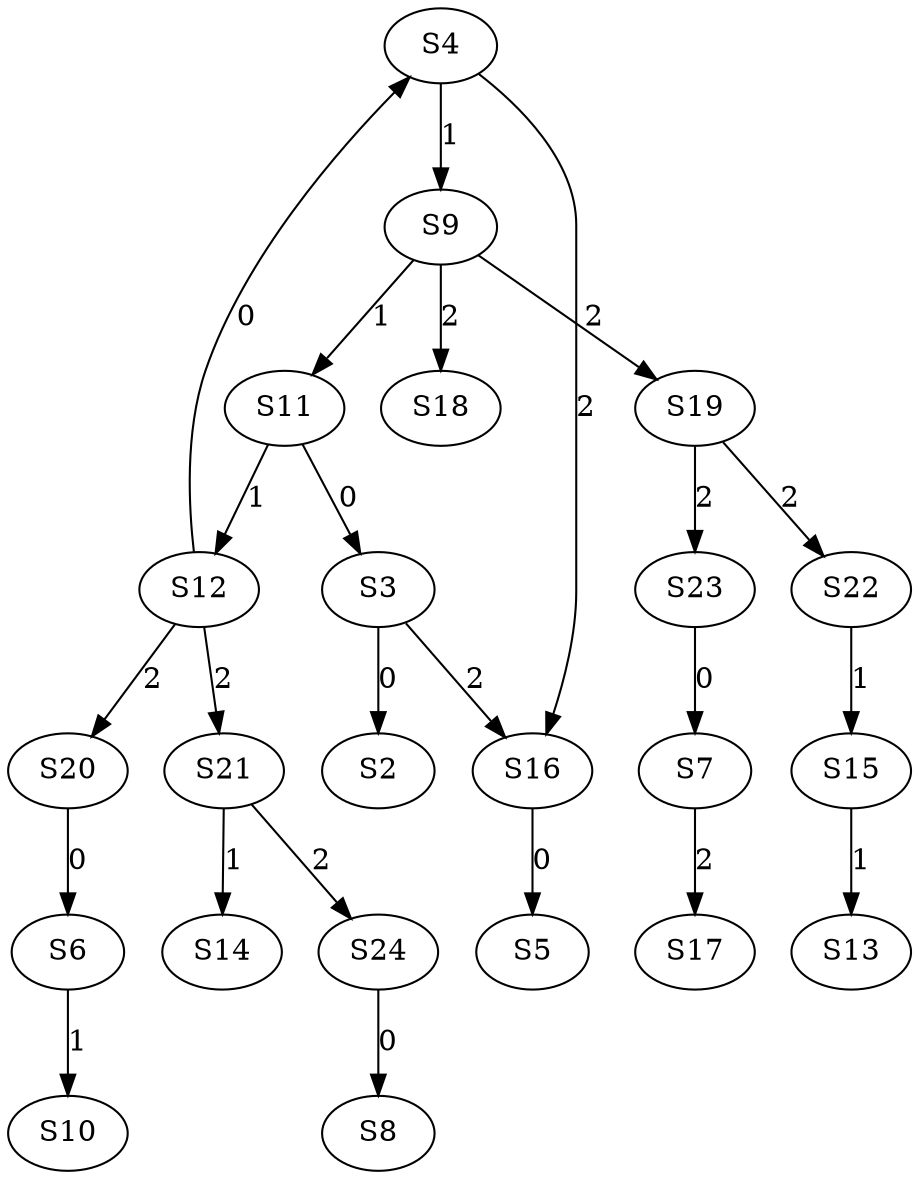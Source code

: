 strict digraph {
	S3 -> S2 [ label = 0 ];
	S11 -> S3 [ label = 0 ];
	S12 -> S4 [ label = 0 ];
	S16 -> S5 [ label = 0 ];
	S20 -> S6 [ label = 0 ];
	S23 -> S7 [ label = 0 ];
	S24 -> S8 [ label = 0 ];
	S4 -> S9 [ label = 1 ];
	S6 -> S10 [ label = 1 ];
	S9 -> S11 [ label = 1 ];
	S11 -> S12 [ label = 1 ];
	S15 -> S13 [ label = 1 ];
	S21 -> S14 [ label = 1 ];
	S22 -> S15 [ label = 1 ];
	S3 -> S16 [ label = 2 ];
	S7 -> S17 [ label = 2 ];
	S9 -> S18 [ label = 2 ];
	S9 -> S19 [ label = 2 ];
	S12 -> S20 [ label = 2 ];
	S12 -> S21 [ label = 2 ];
	S19 -> S22 [ label = 2 ];
	S19 -> S23 [ label = 2 ];
	S21 -> S24 [ label = 2 ];
	S4 -> S16 [ label = 2 ];
}